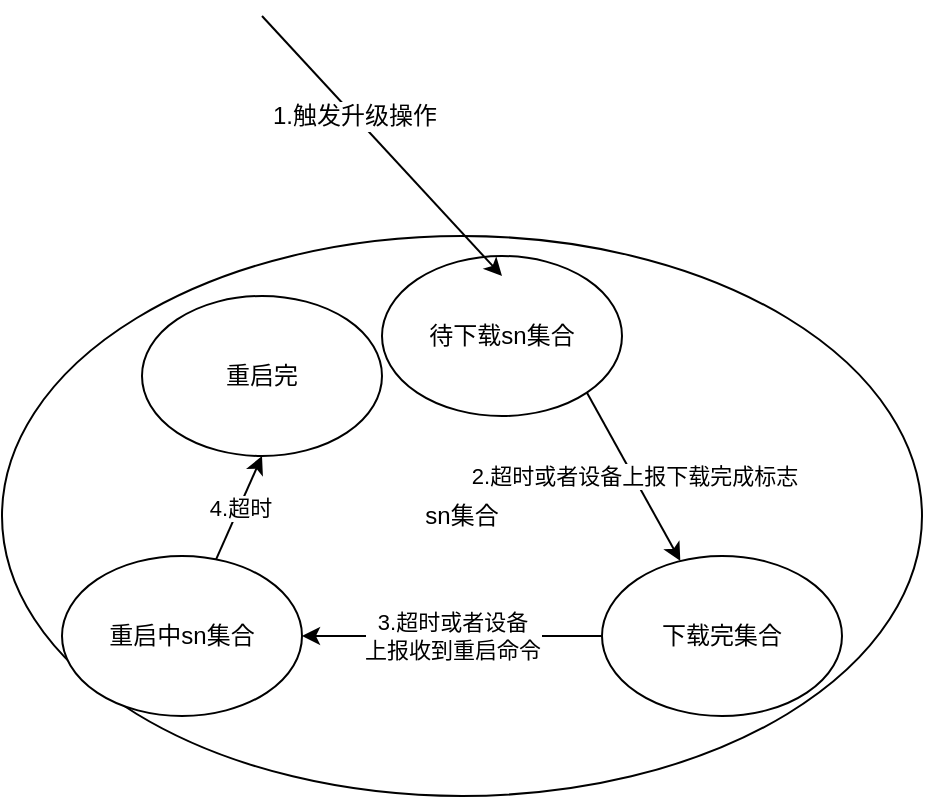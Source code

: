 <mxfile version="10.7.7" type="github"><diagram id="9zIWfmZLNOiVOywK8aM5" name="Page-1"><mxGraphModel dx="1074" dy="535" grid="1" gridSize="10" guides="1" tooltips="1" connect="1" arrows="1" fold="1" page="1" pageScale="1" pageWidth="827" pageHeight="1169" math="0" shadow="0"><root><mxCell id="0"/><mxCell id="1" parent="0"/><mxCell id="ep9_tIh-SZho8uUhK1HI-3" value="sn集合" style="ellipse;whiteSpace=wrap;html=1;" vertex="1" parent="1"><mxGeometry x="190" y="170" width="460" height="280" as="geometry"/></mxCell><mxCell id="ep9_tIh-SZho8uUhK1HI-2" value="重启中sn集合" style="ellipse;whiteSpace=wrap;html=1;" vertex="1" parent="1"><mxGeometry x="220" y="330" width="120" height="80" as="geometry"/></mxCell><mxCell id="ep9_tIh-SZho8uUhK1HI-1" value="待下载sn集合" style="ellipse;whiteSpace=wrap;html=1;" vertex="1" parent="1"><mxGeometry x="380" y="180" width="120" height="80" as="geometry"/></mxCell><mxCell id="ep9_tIh-SZho8uUhK1HI-4" value="2.超时或者设备上报下载完成标志" style="endArrow=classic;html=1;exitX=1;exitY=1;exitDx=0;exitDy=0;" edge="1" parent="1" source="ep9_tIh-SZho8uUhK1HI-1" target="ep9_tIh-SZho8uUhK1HI-5"><mxGeometry width="50" height="50" relative="1" as="geometry"><mxPoint x="320" y="320" as="sourcePoint"/><mxPoint x="370" y="270" as="targetPoint"/><Array as="points"/></mxGeometry></mxCell><mxCell id="ep9_tIh-SZho8uUhK1HI-8" value="3.超时或者设备&lt;br&gt;上报收到重启命令" style="edgeStyle=none;rounded=0;orthogonalLoop=1;jettySize=auto;html=1;" edge="1" parent="1" source="ep9_tIh-SZho8uUhK1HI-5" target="ep9_tIh-SZho8uUhK1HI-2"><mxGeometry relative="1" as="geometry"/></mxCell><mxCell id="ep9_tIh-SZho8uUhK1HI-5" value="下载完集合" style="ellipse;whiteSpace=wrap;html=1;" vertex="1" parent="1"><mxGeometry x="490" y="330" width="120" height="80" as="geometry"/></mxCell><mxCell id="ep9_tIh-SZho8uUhK1HI-9" value="重启完" style="ellipse;whiteSpace=wrap;html=1;" vertex="1" parent="1"><mxGeometry x="260" y="200" width="120" height="80" as="geometry"/></mxCell><mxCell id="ep9_tIh-SZho8uUhK1HI-10" value="4.超时" style="endArrow=classic;html=1;entryX=0.5;entryY=1;entryDx=0;entryDy=0;" edge="1" parent="1" source="ep9_tIh-SZho8uUhK1HI-2" target="ep9_tIh-SZho8uUhK1HI-9"><mxGeometry width="50" height="50" relative="1" as="geometry"><mxPoint x="190" y="520" as="sourcePoint"/><mxPoint x="240" y="470" as="targetPoint"/></mxGeometry></mxCell><mxCell id="ep9_tIh-SZho8uUhK1HI-11" value="" style="endArrow=classic;html=1;" edge="1" parent="1"><mxGeometry width="50" height="50" relative="1" as="geometry"><mxPoint x="320" y="60" as="sourcePoint"/><mxPoint x="440" y="190" as="targetPoint"/></mxGeometry></mxCell><mxCell id="ep9_tIh-SZho8uUhK1HI-12" value="1.触发升级操作" style="text;html=1;resizable=0;points=[];align=center;verticalAlign=middle;labelBackgroundColor=#ffffff;" vertex="1" connectable="0" parent="ep9_tIh-SZho8uUhK1HI-11"><mxGeometry x="-0.224" y="1" relative="1" as="geometry"><mxPoint x="-1" as="offset"/></mxGeometry></mxCell></root></mxGraphModel></diagram></mxfile>